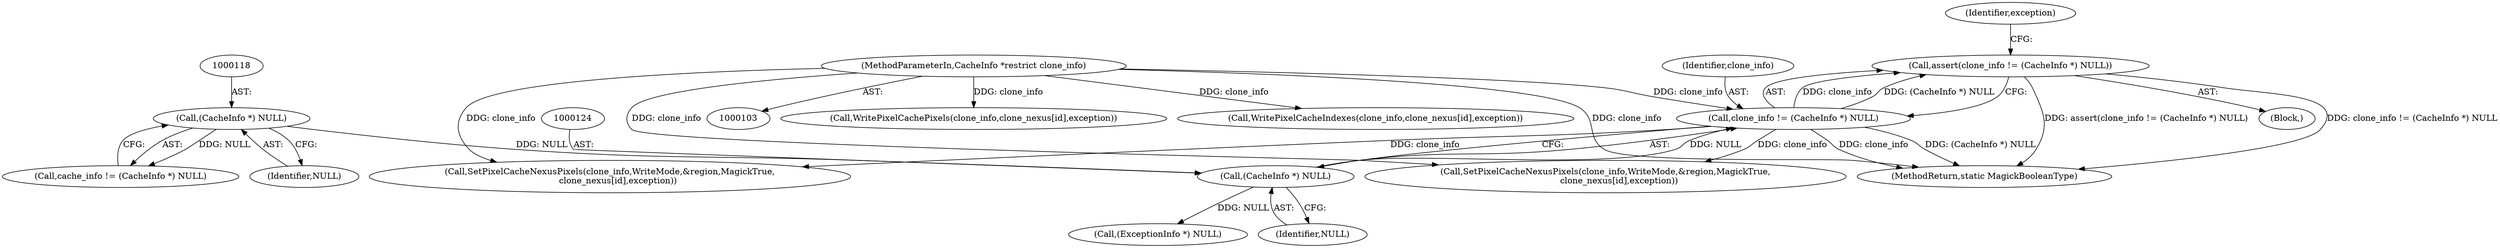 digraph "0_ImageMagick_a54fe0e8600eaf3dc6fe717d3c0398001507f723@API" {
"1000120" [label="(Call,assert(clone_info != (CacheInfo *) NULL))"];
"1000121" [label="(Call,clone_info != (CacheInfo *) NULL)"];
"1000104" [label="(MethodParameterIn,CacheInfo *restrict clone_info)"];
"1000123" [label="(Call,(CacheInfo *) NULL)"];
"1000117" [label="(Call,(CacheInfo *) NULL)"];
"1000121" [label="(Call,clone_info != (CacheInfo *) NULL)"];
"1000104" [label="(MethodParameterIn,CacheInfo *restrict clone_info)"];
"1000129" [label="(Call,(ExceptionInfo *) NULL)"];
"1000120" [label="(Call,assert(clone_info != (CacheInfo *) NULL))"];
"1000128" [label="(Identifier,exception)"];
"1000117" [label="(Call,(CacheInfo *) NULL)"];
"1000115" [label="(Call,cache_info != (CacheInfo *) NULL)"];
"1000119" [label="(Identifier,NULL)"];
"1000436" [label="(Call,WritePixelCachePixels(clone_info,clone_nexus[id],exception))"];
"1000125" [label="(Identifier,NULL)"];
"1000123" [label="(Call,(CacheInfo *) NULL)"];
"1000122" [label="(Identifier,clone_info)"];
"1000602" [label="(Call,WritePixelCacheIndexes(clone_info,clone_nexus[id],exception))"];
"1000569" [label="(Call,SetPixelCacheNexusPixels(clone_info,WriteMode,&region,MagickTrue,\n          clone_nexus[id],exception))"];
"1000107" [label="(Block,)"];
"1000655" [label="(MethodReturn,static MagickBooleanType)"];
"1000387" [label="(Call,SetPixelCacheNexusPixels(clone_info,WriteMode,&region,MagickTrue,\n      clone_nexus[id],exception))"];
"1000120" -> "1000107"  [label="AST: "];
"1000120" -> "1000121"  [label="CFG: "];
"1000121" -> "1000120"  [label="AST: "];
"1000128" -> "1000120"  [label="CFG: "];
"1000120" -> "1000655"  [label="DDG: clone_info != (CacheInfo *) NULL"];
"1000120" -> "1000655"  [label="DDG: assert(clone_info != (CacheInfo *) NULL)"];
"1000121" -> "1000120"  [label="DDG: clone_info"];
"1000121" -> "1000120"  [label="DDG: (CacheInfo *) NULL"];
"1000121" -> "1000123"  [label="CFG: "];
"1000122" -> "1000121"  [label="AST: "];
"1000123" -> "1000121"  [label="AST: "];
"1000121" -> "1000655"  [label="DDG: (CacheInfo *) NULL"];
"1000121" -> "1000655"  [label="DDG: clone_info"];
"1000104" -> "1000121"  [label="DDG: clone_info"];
"1000123" -> "1000121"  [label="DDG: NULL"];
"1000121" -> "1000387"  [label="DDG: clone_info"];
"1000121" -> "1000569"  [label="DDG: clone_info"];
"1000104" -> "1000103"  [label="AST: "];
"1000104" -> "1000655"  [label="DDG: clone_info"];
"1000104" -> "1000387"  [label="DDG: clone_info"];
"1000104" -> "1000436"  [label="DDG: clone_info"];
"1000104" -> "1000569"  [label="DDG: clone_info"];
"1000104" -> "1000602"  [label="DDG: clone_info"];
"1000123" -> "1000125"  [label="CFG: "];
"1000124" -> "1000123"  [label="AST: "];
"1000125" -> "1000123"  [label="AST: "];
"1000117" -> "1000123"  [label="DDG: NULL"];
"1000123" -> "1000129"  [label="DDG: NULL"];
"1000117" -> "1000115"  [label="AST: "];
"1000117" -> "1000119"  [label="CFG: "];
"1000118" -> "1000117"  [label="AST: "];
"1000119" -> "1000117"  [label="AST: "];
"1000115" -> "1000117"  [label="CFG: "];
"1000117" -> "1000115"  [label="DDG: NULL"];
}

